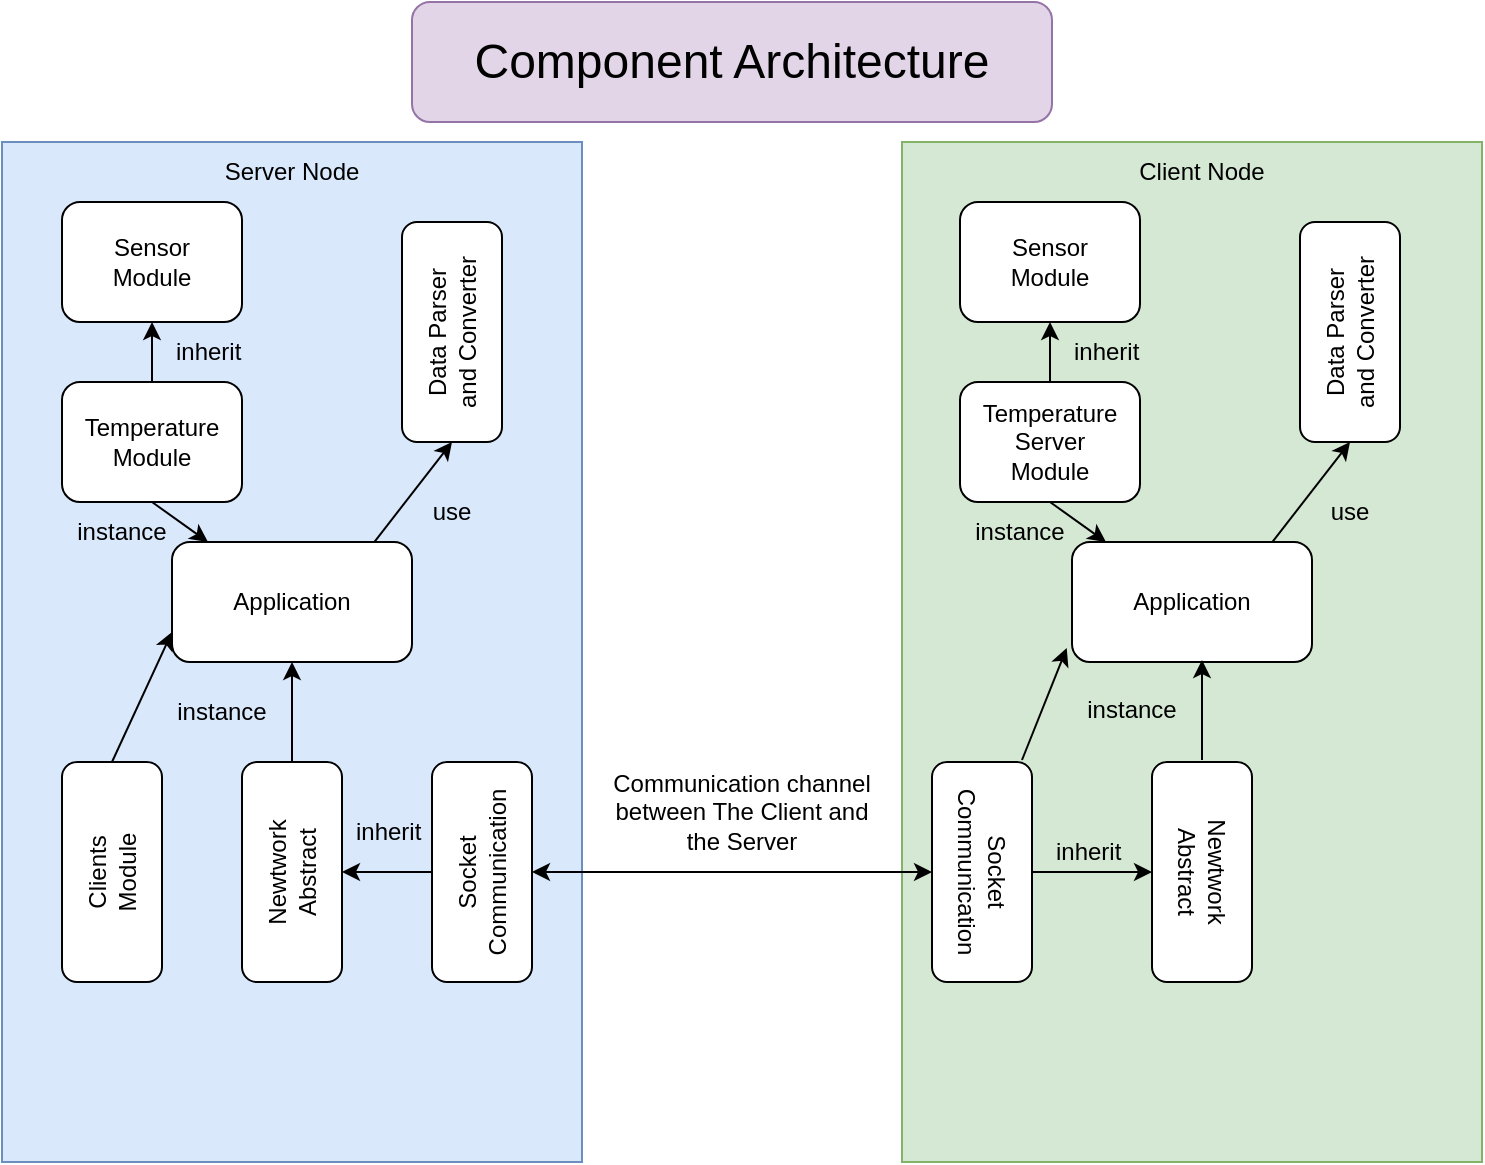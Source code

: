 <mxfile version="20.3.0" type="device"><diagram id="WRDRtj_cqbCRRP2GBtfO" name="Page-1"><mxGraphModel dx="1038" dy="481" grid="1" gridSize="10" guides="1" tooltips="1" connect="1" arrows="1" fold="1" page="1" pageScale="1" pageWidth="850" pageHeight="1100" math="0" shadow="0"><root><mxCell id="0"/><mxCell id="1" parent="0"/><mxCell id="wqdYFxd_8zLcr7DNJ4T5-2" value="" style="rounded=0;whiteSpace=wrap;html=1;fillColor=#dae8fc;strokeColor=#6c8ebf;" vertex="1" parent="1"><mxGeometry x="60" y="80" width="290" height="510" as="geometry"/></mxCell><mxCell id="wqdYFxd_8zLcr7DNJ4T5-3" value="" style="rounded=0;whiteSpace=wrap;html=1;fillColor=#d5e8d4;strokeColor=#82b366;" vertex="1" parent="1"><mxGeometry x="510" y="80" width="290" height="510" as="geometry"/></mxCell><mxCell id="wqdYFxd_8zLcr7DNJ4T5-4" value="Application" style="rounded=1;whiteSpace=wrap;html=1;" vertex="1" parent="1"><mxGeometry x="145" y="280" width="120" height="60" as="geometry"/></mxCell><mxCell id="wqdYFxd_8zLcr7DNJ4T5-5" value="Server Node" style="text;html=1;strokeColor=none;fillColor=none;align=center;verticalAlign=middle;whiteSpace=wrap;rounded=0;" vertex="1" parent="1"><mxGeometry x="140" y="80" width="130" height="30" as="geometry"/></mxCell><mxCell id="wqdYFxd_8zLcr7DNJ4T5-6" value="Temperature Module" style="rounded=1;whiteSpace=wrap;html=1;" vertex="1" parent="1"><mxGeometry x="90" y="200" width="90" height="60" as="geometry"/></mxCell><mxCell id="wqdYFxd_8zLcr7DNJ4T5-7" value="Sensor &lt;br&gt;Module" style="rounded=1;whiteSpace=wrap;html=1;" vertex="1" parent="1"><mxGeometry x="90" y="110" width="90" height="60" as="geometry"/></mxCell><mxCell id="wqdYFxd_8zLcr7DNJ4T5-8" value="" style="endArrow=classic;html=1;rounded=0;exitX=0.5;exitY=0;exitDx=0;exitDy=0;" edge="1" parent="1" source="wqdYFxd_8zLcr7DNJ4T5-6" target="wqdYFxd_8zLcr7DNJ4T5-7"><mxGeometry width="50" height="50" relative="1" as="geometry"><mxPoint x="400" y="260" as="sourcePoint"/><mxPoint x="450" y="210" as="targetPoint"/></mxGeometry></mxCell><mxCell id="wqdYFxd_8zLcr7DNJ4T5-10" value="inherit&amp;nbsp;" style="text;html=1;strokeColor=none;fillColor=none;align=center;verticalAlign=middle;whiteSpace=wrap;rounded=0;" vertex="1" parent="1"><mxGeometry x="120" y="170" width="90" height="30" as="geometry"/></mxCell><mxCell id="wqdYFxd_8zLcr7DNJ4T5-12" value="instance" style="text;html=1;strokeColor=none;fillColor=none;align=center;verticalAlign=middle;whiteSpace=wrap;rounded=0;" vertex="1" parent="1"><mxGeometry x="70" y="260" width="100" height="30" as="geometry"/></mxCell><mxCell id="wqdYFxd_8zLcr7DNJ4T5-13" value="" style="endArrow=classic;html=1;rounded=0;exitX=0.5;exitY=1;exitDx=0;exitDy=0;" edge="1" parent="1" source="wqdYFxd_8zLcr7DNJ4T5-6" target="wqdYFxd_8zLcr7DNJ4T5-4"><mxGeometry width="50" height="50" relative="1" as="geometry"><mxPoint x="90" y="340" as="sourcePoint"/><mxPoint x="110" y="320" as="targetPoint"/></mxGeometry></mxCell><mxCell id="wqdYFxd_8zLcr7DNJ4T5-14" value="" style="rounded=1;whiteSpace=wrap;html=1;" vertex="1" parent="1"><mxGeometry x="180" y="390" width="50" height="110" as="geometry"/></mxCell><mxCell id="wqdYFxd_8zLcr7DNJ4T5-15" value="" style="endArrow=classic;html=1;rounded=0;entryX=0.5;entryY=1;entryDx=0;entryDy=0;exitX=0.5;exitY=0;exitDx=0;exitDy=0;" edge="1" parent="1" source="wqdYFxd_8zLcr7DNJ4T5-14" target="wqdYFxd_8zLcr7DNJ4T5-4"><mxGeometry width="50" height="50" relative="1" as="geometry"><mxPoint x="400" y="460" as="sourcePoint"/><mxPoint x="450" y="410" as="targetPoint"/></mxGeometry></mxCell><mxCell id="wqdYFxd_8zLcr7DNJ4T5-16" value="instance" style="text;html=1;strokeColor=none;fillColor=none;align=center;verticalAlign=middle;whiteSpace=wrap;rounded=0;" vertex="1" parent="1"><mxGeometry x="120" y="350" width="100" height="30" as="geometry"/></mxCell><mxCell id="wqdYFxd_8zLcr7DNJ4T5-17" value="Newtwork Abstract" style="text;html=1;strokeColor=none;fillColor=none;align=center;verticalAlign=middle;whiteSpace=wrap;rounded=0;rotation=270;" vertex="1" parent="1"><mxGeometry x="175" y="430" width="60" height="30" as="geometry"/></mxCell><mxCell id="wqdYFxd_8zLcr7DNJ4T5-18" value="" style="rounded=1;whiteSpace=wrap;html=1;" vertex="1" parent="1"><mxGeometry x="275" y="390" width="50" height="110" as="geometry"/></mxCell><mxCell id="wqdYFxd_8zLcr7DNJ4T5-19" value="Socket Communication" style="text;html=1;strokeColor=none;fillColor=none;align=center;verticalAlign=middle;whiteSpace=wrap;rounded=0;rotation=270;" vertex="1" parent="1"><mxGeometry x="270" y="430" width="60" height="30" as="geometry"/></mxCell><mxCell id="wqdYFxd_8zLcr7DNJ4T5-20" value="" style="endArrow=classic;html=1;rounded=0;exitX=0;exitY=0.5;exitDx=0;exitDy=0;entryX=1;entryY=0.5;entryDx=0;entryDy=0;" edge="1" parent="1" source="wqdYFxd_8zLcr7DNJ4T5-18" target="wqdYFxd_8zLcr7DNJ4T5-14"><mxGeometry width="50" height="50" relative="1" as="geometry"><mxPoint x="400" y="340" as="sourcePoint"/><mxPoint x="450" y="290" as="targetPoint"/></mxGeometry></mxCell><mxCell id="wqdYFxd_8zLcr7DNJ4T5-21" value="" style="rounded=1;whiteSpace=wrap;html=1;" vertex="1" parent="1"><mxGeometry x="260" y="120" width="50" height="110" as="geometry"/></mxCell><mxCell id="wqdYFxd_8zLcr7DNJ4T5-22" value="Data Parser and Converter" style="text;html=1;strokeColor=none;fillColor=none;align=center;verticalAlign=middle;whiteSpace=wrap;rounded=0;rotation=270;" vertex="1" parent="1"><mxGeometry x="245" y="160" width="80" height="30" as="geometry"/></mxCell><mxCell id="wqdYFxd_8zLcr7DNJ4T5-23" value="" style="endArrow=classic;html=1;rounded=0;exitX=0.842;exitY=0.003;exitDx=0;exitDy=0;exitPerimeter=0;entryX=0.5;entryY=1;entryDx=0;entryDy=0;" edge="1" parent="1" source="wqdYFxd_8zLcr7DNJ4T5-4" target="wqdYFxd_8zLcr7DNJ4T5-21"><mxGeometry width="50" height="50" relative="1" as="geometry"><mxPoint x="400" y="320" as="sourcePoint"/><mxPoint x="450" y="270" as="targetPoint"/></mxGeometry></mxCell><mxCell id="wqdYFxd_8zLcr7DNJ4T5-24" value="use" style="text;html=1;strokeColor=none;fillColor=none;align=center;verticalAlign=middle;whiteSpace=wrap;rounded=0;" vertex="1" parent="1"><mxGeometry x="255" y="250" width="60" height="30" as="geometry"/></mxCell><mxCell id="wqdYFxd_8zLcr7DNJ4T5-25" value="inherit&amp;nbsp;" style="text;html=1;strokeColor=none;fillColor=none;align=center;verticalAlign=middle;whiteSpace=wrap;rounded=0;" vertex="1" parent="1"><mxGeometry x="210" y="410" width="90" height="30" as="geometry"/></mxCell><mxCell id="wqdYFxd_8zLcr7DNJ4T5-26" value="" style="rounded=1;whiteSpace=wrap;html=1;" vertex="1" parent="1"><mxGeometry x="90" y="390" width="50" height="110" as="geometry"/></mxCell><mxCell id="wqdYFxd_8zLcr7DNJ4T5-27" value="Clients Module" style="text;html=1;strokeColor=none;fillColor=none;align=center;verticalAlign=middle;whiteSpace=wrap;rounded=0;rotation=270;" vertex="1" parent="1"><mxGeometry x="85" y="430" width="60" height="30" as="geometry"/></mxCell><mxCell id="wqdYFxd_8zLcr7DNJ4T5-28" value="" style="endArrow=classic;html=1;rounded=0;exitX=0.5;exitY=0;exitDx=0;exitDy=0;entryX=0;entryY=0.75;entryDx=0;entryDy=0;" edge="1" parent="1" source="wqdYFxd_8zLcr7DNJ4T5-26" target="wqdYFxd_8zLcr7DNJ4T5-4"><mxGeometry width="50" height="50" relative="1" as="geometry"><mxPoint x="400" y="310" as="sourcePoint"/><mxPoint x="450" y="260" as="targetPoint"/></mxGeometry></mxCell><mxCell id="wqdYFxd_8zLcr7DNJ4T5-99" value="Client Node" style="text;html=1;strokeColor=none;fillColor=none;align=center;verticalAlign=middle;whiteSpace=wrap;rounded=0;" vertex="1" parent="1"><mxGeometry x="595" y="80" width="130" height="30" as="geometry"/></mxCell><mxCell id="wqdYFxd_8zLcr7DNJ4T5-100" value="Application" style="rounded=1;whiteSpace=wrap;html=1;" vertex="1" parent="1"><mxGeometry x="595" y="280" width="120" height="60" as="geometry"/></mxCell><mxCell id="wqdYFxd_8zLcr7DNJ4T5-109" value="" style="rounded=1;whiteSpace=wrap;html=1;" vertex="1" parent="1"><mxGeometry x="635" y="390" width="50" height="110" as="geometry"/></mxCell><mxCell id="wqdYFxd_8zLcr7DNJ4T5-110" value="Newtwork Abstract" style="text;html=1;strokeColor=none;fillColor=none;align=center;verticalAlign=middle;whiteSpace=wrap;rounded=0;rotation=90;" vertex="1" parent="1"><mxGeometry x="630" y="430" width="60" height="30" as="geometry"/></mxCell><mxCell id="wqdYFxd_8zLcr7DNJ4T5-111" value="" style="rounded=1;whiteSpace=wrap;html=1;" vertex="1" parent="1"><mxGeometry x="525" y="390" width="50" height="110" as="geometry"/></mxCell><mxCell id="wqdYFxd_8zLcr7DNJ4T5-112" value="Socket Communication" style="text;html=1;strokeColor=none;fillColor=none;align=center;verticalAlign=middle;whiteSpace=wrap;rounded=0;rotation=90;" vertex="1" parent="1"><mxGeometry x="520" y="430" width="60" height="30" as="geometry"/></mxCell><mxCell id="wqdYFxd_8zLcr7DNJ4T5-113" value="" style="endArrow=classic;html=1;rounded=0;exitX=1;exitY=0.5;exitDx=0;exitDy=0;entryX=0;entryY=0.5;entryDx=0;entryDy=0;" edge="1" parent="1" source="wqdYFxd_8zLcr7DNJ4T5-111" target="wqdYFxd_8zLcr7DNJ4T5-109"><mxGeometry width="50" height="50" relative="1" as="geometry"><mxPoint x="650" y="340" as="sourcePoint"/><mxPoint x="645" y="445" as="targetPoint"/></mxGeometry></mxCell><mxCell id="wqdYFxd_8zLcr7DNJ4T5-114" value="inherit&amp;nbsp;" style="text;html=1;strokeColor=none;fillColor=none;align=center;verticalAlign=middle;whiteSpace=wrap;rounded=0;" vertex="1" parent="1"><mxGeometry x="560" y="420" width="90" height="30" as="geometry"/></mxCell><mxCell id="wqdYFxd_8zLcr7DNJ4T5-115" value="" style="endArrow=classic;startArrow=classic;html=1;rounded=0;exitX=1;exitY=0.5;exitDx=0;exitDy=0;entryX=0;entryY=0.5;entryDx=0;entryDy=0;" edge="1" parent="1" source="wqdYFxd_8zLcr7DNJ4T5-18" target="wqdYFxd_8zLcr7DNJ4T5-111"><mxGeometry width="50" height="50" relative="1" as="geometry"><mxPoint x="400" y="410" as="sourcePoint"/><mxPoint x="450" y="360" as="targetPoint"/></mxGeometry></mxCell><mxCell id="wqdYFxd_8zLcr7DNJ4T5-116" value="Communication channel between The Client and the Server" style="text;html=1;strokeColor=none;fillColor=none;align=center;verticalAlign=middle;whiteSpace=wrap;rounded=0;" vertex="1" parent="1"><mxGeometry x="360" y="400" width="140" height="30" as="geometry"/></mxCell><mxCell id="wqdYFxd_8zLcr7DNJ4T5-127" value="Temperature Server &lt;br&gt;Module" style="rounded=1;whiteSpace=wrap;html=1;" vertex="1" parent="1"><mxGeometry x="539" y="200" width="90" height="60" as="geometry"/></mxCell><mxCell id="wqdYFxd_8zLcr7DNJ4T5-128" value="Sensor &lt;br&gt;Module" style="rounded=1;whiteSpace=wrap;html=1;" vertex="1" parent="1"><mxGeometry x="539" y="110" width="90" height="60" as="geometry"/></mxCell><mxCell id="wqdYFxd_8zLcr7DNJ4T5-129" value="" style="endArrow=classic;html=1;rounded=0;exitX=0.5;exitY=0;exitDx=0;exitDy=0;" edge="1" parent="1" source="wqdYFxd_8zLcr7DNJ4T5-127" target="wqdYFxd_8zLcr7DNJ4T5-128"><mxGeometry width="50" height="50" relative="1" as="geometry"><mxPoint x="849" y="260" as="sourcePoint"/><mxPoint x="899" y="210" as="targetPoint"/></mxGeometry></mxCell><mxCell id="wqdYFxd_8zLcr7DNJ4T5-130" value="inherit&amp;nbsp;" style="text;html=1;strokeColor=none;fillColor=none;align=center;verticalAlign=middle;whiteSpace=wrap;rounded=0;" vertex="1" parent="1"><mxGeometry x="569" y="170" width="90" height="30" as="geometry"/></mxCell><mxCell id="wqdYFxd_8zLcr7DNJ4T5-131" value="instance" style="text;html=1;strokeColor=none;fillColor=none;align=center;verticalAlign=middle;whiteSpace=wrap;rounded=0;" vertex="1" parent="1"><mxGeometry x="519" y="260" width="100" height="30" as="geometry"/></mxCell><mxCell id="wqdYFxd_8zLcr7DNJ4T5-132" value="" style="endArrow=classic;html=1;rounded=0;exitX=0.5;exitY=1;exitDx=0;exitDy=0;" edge="1" parent="1" source="wqdYFxd_8zLcr7DNJ4T5-127"><mxGeometry width="50" height="50" relative="1" as="geometry"><mxPoint x="539" y="340" as="sourcePoint"/><mxPoint x="612" y="280" as="targetPoint"/></mxGeometry></mxCell><mxCell id="wqdYFxd_8zLcr7DNJ4T5-133" value="" style="rounded=1;whiteSpace=wrap;html=1;" vertex="1" parent="1"><mxGeometry x="709" y="120" width="50" height="110" as="geometry"/></mxCell><mxCell id="wqdYFxd_8zLcr7DNJ4T5-134" value="Data Parser and Converter" style="text;html=1;strokeColor=none;fillColor=none;align=center;verticalAlign=middle;whiteSpace=wrap;rounded=0;rotation=270;" vertex="1" parent="1"><mxGeometry x="694" y="160" width="80" height="30" as="geometry"/></mxCell><mxCell id="wqdYFxd_8zLcr7DNJ4T5-135" value="" style="endArrow=classic;html=1;rounded=0;exitX=0.842;exitY=0.003;exitDx=0;exitDy=0;exitPerimeter=0;entryX=0.5;entryY=1;entryDx=0;entryDy=0;" edge="1" parent="1" target="wqdYFxd_8zLcr7DNJ4T5-133"><mxGeometry width="50" height="50" relative="1" as="geometry"><mxPoint x="695.04" y="280.18" as="sourcePoint"/><mxPoint x="899" y="270" as="targetPoint"/></mxGeometry></mxCell><mxCell id="wqdYFxd_8zLcr7DNJ4T5-136" value="use" style="text;html=1;strokeColor=none;fillColor=none;align=center;verticalAlign=middle;whiteSpace=wrap;rounded=0;" vertex="1" parent="1"><mxGeometry x="704" y="250" width="60" height="30" as="geometry"/></mxCell><mxCell id="wqdYFxd_8zLcr7DNJ4T5-137" value="" style="endArrow=classic;html=1;rounded=0;entryX=0.5;entryY=1;entryDx=0;entryDy=0;exitX=0.5;exitY=0;exitDx=0;exitDy=0;" edge="1" parent="1"><mxGeometry width="50" height="50" relative="1" as="geometry"><mxPoint x="660" y="389" as="sourcePoint"/><mxPoint x="660" y="339" as="targetPoint"/></mxGeometry></mxCell><mxCell id="wqdYFxd_8zLcr7DNJ4T5-138" value="instance" style="text;html=1;strokeColor=none;fillColor=none;align=center;verticalAlign=middle;whiteSpace=wrap;rounded=0;" vertex="1" parent="1"><mxGeometry x="575" y="349" width="100" height="30" as="geometry"/></mxCell><mxCell id="wqdYFxd_8zLcr7DNJ4T5-139" value="" style="endArrow=classic;html=1;rounded=0;exitX=0.5;exitY=0;exitDx=0;exitDy=0;entryX=-0.022;entryY=0.883;entryDx=0;entryDy=0;entryPerimeter=0;" edge="1" parent="1" target="wqdYFxd_8zLcr7DNJ4T5-100"><mxGeometry width="50" height="50" relative="1" as="geometry"><mxPoint x="570" y="389" as="sourcePoint"/><mxPoint x="590" y="324" as="targetPoint"/></mxGeometry></mxCell><mxCell id="wqdYFxd_8zLcr7DNJ4T5-140" value="&lt;font style=&quot;font-size: 24px;&quot;&gt;Component Architecture&lt;/font&gt;" style="rounded=1;whiteSpace=wrap;html=1;fillColor=#e1d5e7;strokeColor=#9673a6;" vertex="1" parent="1"><mxGeometry x="265" y="10" width="320" height="60" as="geometry"/></mxCell></root></mxGraphModel></diagram></mxfile>